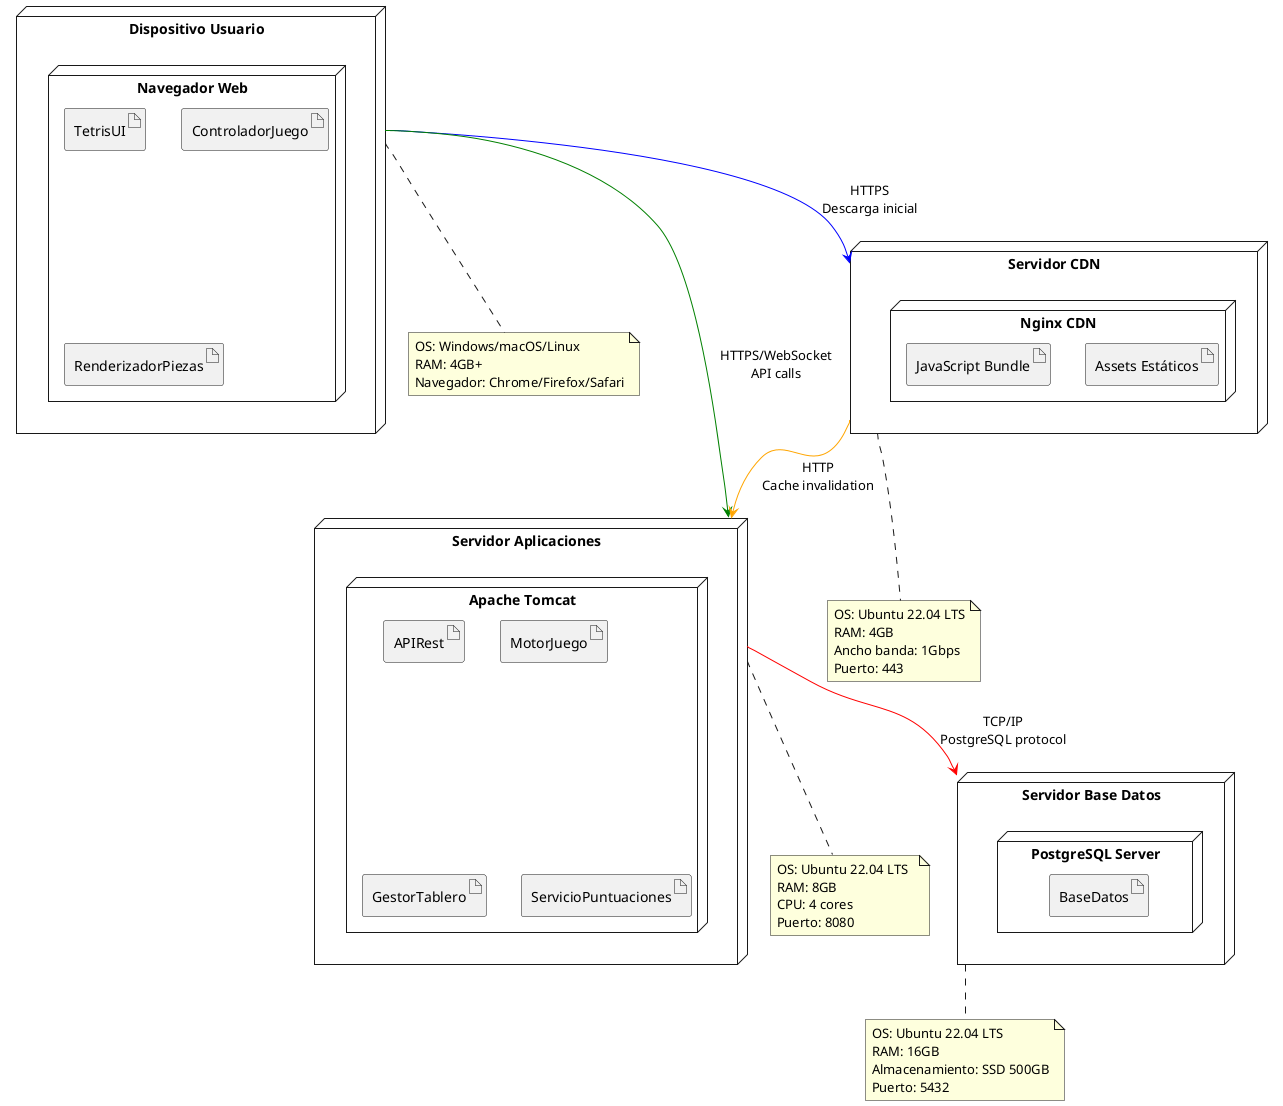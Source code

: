 @startuml

node "Dispositivo Usuario" as usernode {
  node "Navegador Web" as browser {
    artifact "TetrisUI" as uiArt
    artifact "ControladorJuego" as controllerArt  
    artifact "RenderizadorPiezas" as rendererArt
  }
}

note bottom of usernode: OS: Windows/macOS/Linux\nRAM: 4GB+\nNavegador: Chrome/Firefox/Safari

node "Servidor Aplicaciones" as appServer {
  node "Apache Tomcat" as tomcat {
    artifact "APIRest" as apiArt
    artifact "MotorJuego" as engineArt
    artifact "GestorTablero" as boardArt
    artifact "ServicioPuntuaciones" as scoresArt
  }
}

note bottom of  appServer: OS: Ubuntu 22.04 LTS  \nRAM: 8GB\nCPU: 4 cores\nPuerto: 8080

node "Servidor Base Datos" as dbServer {
  node "PostgreSQL Server" as postgres {
    artifact "BaseDatos" as dbArt
  }
}

note bottom of dbServer: OS: Ubuntu 22.04 LTS\nRAM: 16GB\nAlmacenamiento: SSD 500GB\nPuerto: 5432

node "Servidor CDN" as cdnServer {
  node "Nginx CDN" as nginx {
    artifact "Assets Estáticos" as staticFiles
    artifact "JavaScript Bundle" as jsBundle
  }
}

note bottom of cdnServer: OS: Ubuntu 22.04 LTS\nRAM: 4GB  \nAncho banda: 1Gbps\nPuerto: 443

' Conexiones de red
usernode -[#blue]-> cdnServer : "HTTPS\nDescarga inicial"
usernode -[#green]-> appServer : "HTTPS/WebSocket\nAPI calls"
appServer -[#red]-> dbServer : "TCP/IP\nPostgreSQL protocol"
cdnServer -[#orange]-> appServer : "HTTP\nCache invalidation"

@enduml